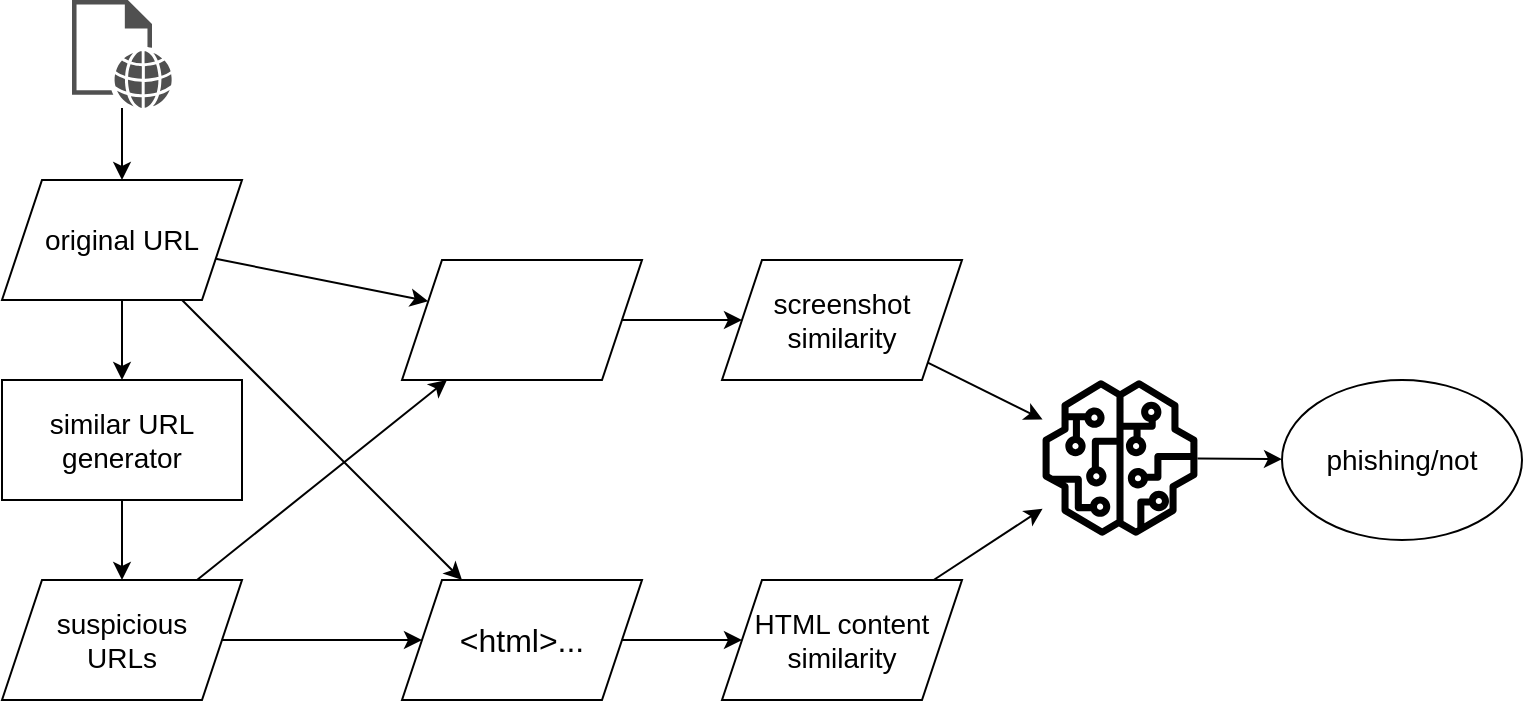 <mxfile version="14.1.8" type="device"><diagram id="yb0HJtxBwiabhABz0Qwl" name="Page-1"><mxGraphModel dx="988" dy="648" grid="1" gridSize="10" guides="1" tooltips="1" connect="1" arrows="1" fold="1" page="1" pageScale="1" pageWidth="850" pageHeight="1100" math="0" shadow="0"><root><mxCell id="0"/><mxCell id="1" parent="0"/><mxCell id="0tfGt-gCrufgJssVs6P_-7" style="edgeStyle=orthogonalEdgeStyle;rounded=0;orthogonalLoop=1;jettySize=auto;html=1;" edge="1" parent="1" source="0tfGt-gCrufgJssVs6P_-2" target="0tfGt-gCrufgJssVs6P_-6"><mxGeometry relative="1" as="geometry"/></mxCell><mxCell id="0tfGt-gCrufgJssVs6P_-2" value="similar URL generator" style="rounded=0;whiteSpace=wrap;html=1;fontSize=14;" vertex="1" parent="1"><mxGeometry x="40" y="420" width="120" height="60" as="geometry"/></mxCell><mxCell id="0tfGt-gCrufgJssVs6P_-5" style="edgeStyle=orthogonalEdgeStyle;rounded=0;orthogonalLoop=1;jettySize=auto;html=1;" edge="1" parent="1" source="0tfGt-gCrufgJssVs6P_-3" target="0tfGt-gCrufgJssVs6P_-2"><mxGeometry relative="1" as="geometry"/></mxCell><mxCell id="0tfGt-gCrufgJssVs6P_-33" style="edgeStyle=none;rounded=0;orthogonalLoop=1;jettySize=auto;html=1;" edge="1" parent="1" source="0tfGt-gCrufgJssVs6P_-3" target="0tfGt-gCrufgJssVs6P_-31"><mxGeometry relative="1" as="geometry"/></mxCell><mxCell id="0tfGt-gCrufgJssVs6P_-36" style="edgeStyle=none;rounded=0;orthogonalLoop=1;jettySize=auto;html=1;" edge="1" parent="1" source="0tfGt-gCrufgJssVs6P_-3" target="0tfGt-gCrufgJssVs6P_-35"><mxGeometry relative="1" as="geometry"/></mxCell><mxCell id="0tfGt-gCrufgJssVs6P_-3" value="original URL" style="shape=parallelogram;perimeter=parallelogramPerimeter;whiteSpace=wrap;html=1;fixedSize=1;fontSize=14;" vertex="1" parent="1"><mxGeometry x="40" y="320" width="120" height="60" as="geometry"/></mxCell><mxCell id="0tfGt-gCrufgJssVs6P_-34" style="edgeStyle=none;rounded=0;orthogonalLoop=1;jettySize=auto;html=1;" edge="1" parent="1" source="0tfGt-gCrufgJssVs6P_-6" target="0tfGt-gCrufgJssVs6P_-31"><mxGeometry relative="1" as="geometry"/></mxCell><mxCell id="0tfGt-gCrufgJssVs6P_-37" style="edgeStyle=none;rounded=0;orthogonalLoop=1;jettySize=auto;html=1;" edge="1" parent="1" source="0tfGt-gCrufgJssVs6P_-6" target="0tfGt-gCrufgJssVs6P_-35"><mxGeometry relative="1" as="geometry"/></mxCell><mxCell id="0tfGt-gCrufgJssVs6P_-6" value="suspicious&lt;br style=&quot;font-size: 14px;&quot;&gt;URLs" style="shape=parallelogram;perimeter=parallelogramPerimeter;whiteSpace=wrap;html=1;fixedSize=1;fontSize=14;" vertex="1" parent="1"><mxGeometry x="40" y="520" width="120" height="60" as="geometry"/></mxCell><mxCell id="0tfGt-gCrufgJssVs6P_-24" style="edgeStyle=none;rounded=0;orthogonalLoop=1;jettySize=auto;html=1;" edge="1" parent="1" source="0tfGt-gCrufgJssVs6P_-19" target="0tfGt-gCrufgJssVs6P_-41"><mxGeometry relative="1" as="geometry"><mxPoint x="570" y="435.294" as="targetPoint"/></mxGeometry></mxCell><mxCell id="0tfGt-gCrufgJssVs6P_-19" value="screenshot&lt;br style=&quot;font-size: 14px;&quot;&gt;similarity" style="shape=parallelogram;perimeter=parallelogramPerimeter;whiteSpace=wrap;html=1;fixedSize=1;fontSize=14;" vertex="1" parent="1"><mxGeometry x="400" y="360" width="120" height="60" as="geometry"/></mxCell><mxCell id="0tfGt-gCrufgJssVs6P_-25" style="edgeStyle=none;rounded=0;orthogonalLoop=1;jettySize=auto;html=1;" edge="1" parent="1" source="0tfGt-gCrufgJssVs6P_-20" target="0tfGt-gCrufgJssVs6P_-41"><mxGeometry relative="1" as="geometry"><mxPoint x="573.333" y="490" as="targetPoint"/></mxGeometry></mxCell><mxCell id="0tfGt-gCrufgJssVs6P_-20" value="HTML content&lt;br style=&quot;font-size: 14px;&quot;&gt;similarity" style="shape=parallelogram;perimeter=parallelogramPerimeter;whiteSpace=wrap;html=1;fixedSize=1;fontSize=14;" vertex="1" parent="1"><mxGeometry x="400" y="520" width="120" height="60" as="geometry"/></mxCell><mxCell id="0tfGt-gCrufgJssVs6P_-27" style="edgeStyle=none;rounded=0;orthogonalLoop=1;jettySize=auto;html=1;" edge="1" parent="1" source="0tfGt-gCrufgJssVs6P_-41" target="0tfGt-gCrufgJssVs6P_-26"><mxGeometry relative="1" as="geometry"><mxPoint x="690" y="454.194" as="sourcePoint"/></mxGeometry></mxCell><mxCell id="0tfGt-gCrufgJssVs6P_-26" value="phishing/not" style="ellipse;whiteSpace=wrap;html=1;fontSize=14;" vertex="1" parent="1"><mxGeometry x="680" y="420" width="120" height="80" as="geometry"/></mxCell><mxCell id="0tfGt-gCrufgJssVs6P_-29" style="edgeStyle=none;rounded=0;orthogonalLoop=1;jettySize=auto;html=1;" edge="1" parent="1" source="0tfGt-gCrufgJssVs6P_-28" target="0tfGt-gCrufgJssVs6P_-3"><mxGeometry relative="1" as="geometry"/></mxCell><mxCell id="0tfGt-gCrufgJssVs6P_-28" value="" style="pointerEvents=1;shadow=0;dashed=0;html=1;strokeColor=none;fillColor=#505050;labelPosition=center;verticalLabelPosition=bottom;verticalAlign=top;outlineConnect=0;align=center;shape=mxgraph.office.concepts.web_page;" vertex="1" parent="1"><mxGeometry x="75" y="230" width="50" height="54" as="geometry"/></mxCell><mxCell id="0tfGt-gCrufgJssVs6P_-39" style="edgeStyle=none;rounded=0;orthogonalLoop=1;jettySize=auto;html=1;" edge="1" parent="1" source="0tfGt-gCrufgJssVs6P_-31" target="0tfGt-gCrufgJssVs6P_-19"><mxGeometry relative="1" as="geometry"/></mxCell><mxCell id="0tfGt-gCrufgJssVs6P_-31" value="" style="shape=parallelogram;perimeter=parallelogramPerimeter;whiteSpace=wrap;html=1;fixedSize=1;" vertex="1" parent="1"><mxGeometry x="240" y="360" width="120" height="60" as="geometry"/></mxCell><mxCell id="0tfGt-gCrufgJssVs6P_-32" value="" style="shape=image;html=1;verticalAlign=top;verticalLabelPosition=bottom;labelBackgroundColor=#ffffff;imageAspect=0;aspect=fixed;image=https://cdn1.iconfinder.com/data/icons/ios-11-glyphs/30/screenshot-128.png" vertex="1" parent="1"><mxGeometry x="270" y="360" width="60" height="60" as="geometry"/></mxCell><mxCell id="0tfGt-gCrufgJssVs6P_-38" style="edgeStyle=none;rounded=0;orthogonalLoop=1;jettySize=auto;html=1;" edge="1" parent="1" source="0tfGt-gCrufgJssVs6P_-35" target="0tfGt-gCrufgJssVs6P_-20"><mxGeometry relative="1" as="geometry"/></mxCell><mxCell id="0tfGt-gCrufgJssVs6P_-35" value="&lt;font style=&quot;font-size: 16px&quot;&gt;&amp;lt;html&amp;gt;...&lt;/font&gt;" style="shape=parallelogram;perimeter=parallelogramPerimeter;whiteSpace=wrap;html=1;fixedSize=1;" vertex="1" parent="1"><mxGeometry x="240" y="520" width="120" height="60" as="geometry"/></mxCell><mxCell id="0tfGt-gCrufgJssVs6P_-41" value="" style="outlineConnect=0;fontColor=#232F3E;gradientColor=none;strokeColor=none;dashed=0;verticalLabelPosition=bottom;verticalAlign=top;align=center;html=1;fontSize=12;fontStyle=0;aspect=fixed;pointerEvents=1;shape=mxgraph.aws4.sagemaker_model;fillColor=#000000;" vertex="1" parent="1"><mxGeometry x="560" y="420" width="78" height="78" as="geometry"/></mxCell></root></mxGraphModel></diagram></mxfile>